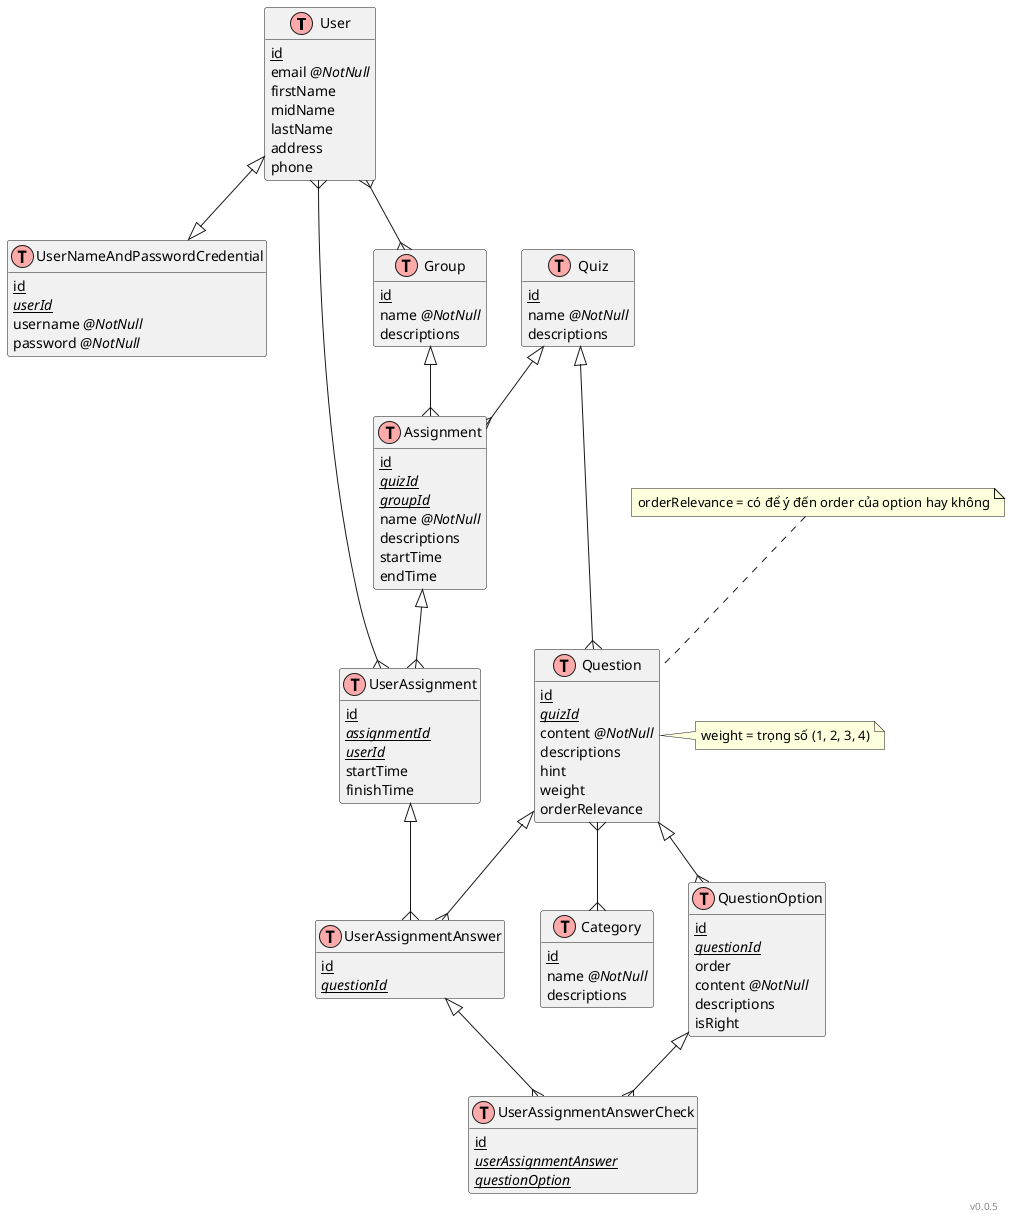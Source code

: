 @startuml
!define table(x) class x << (T,#FFAAAA) >>
!define pk(x) <u>x</u>
!define fk(x) <i><u>x</u></i>
hide methods
hide stereotypes
skinparam shadowing false

table(User) {
  pk(id)
  email <i>@NotNull</i>
  firstName
  midName
  lastName
  address
  phone
}

table(Group) {
  pk(id)
  name <i>@NotNull</i>
  descriptions
}

table(UserNameAndPasswordCredential) {
  pk(id)
  fk(userId)
  username <i>@NotNull</i>
  password <i>@NotNull</i>
}

table(Quiz) {
  pk(id)
  name <i>@NotNull</i>
  descriptions
}

table(Question) {
  pk(id)
  fk(quizId)
  content <i>@NotNull</i>
  descriptions
  hint
  weight
  orderRelevance
}

table(QuestionOption) {
  pk(id)
  fk(questionId)
  order
  content <i>@NotNull</i>
  descriptions
  isRight
}

table(Category) {
  pk(id)
  name <i>@NotNull</i>
  descriptions
}

table(Assignment) {
  pk(id)
  fk(quizId)
  fk(groupId)
  name <i>@NotNull</i>
  descriptions
  startTime
  endTime
}

table(UserAssignment) {
  pk(id)
  fk(assignmentId)
  fk(userId)
  startTime
  finishTime
}

table(UserAssignmentAnswer) {
  pk(id)
  fk(questionId)
}

table(UserAssignmentAnswerCheck) {
  pk(id)
  fk(userAssignmentAnswer)
  fk(questionOption)
}

note right of Question: weight = trọng số (1, 2, 3, 4)
note top of Question: orderRelevance = có để ý đến order của option hay không

User }--{ Group
User <|--|> UserNameAndPasswordCredential
Quiz <|--{ Question
Question <|--{ QuestionOption
Question }--{ Category
Quiz <|--{ Assignment
Group <|--{ Assignment
User }--{ UserAssignment
Assignment <|--{ UserAssignment
UserAssignment <|--{ UserAssignmentAnswer
Question <|--{ UserAssignmentAnswer
UserAssignmentAnswer <|--{ UserAssignmentAnswerCheck
QuestionOption <|--{ UserAssignmentAnswerCheck

right footer v0.0.5

@enduml
